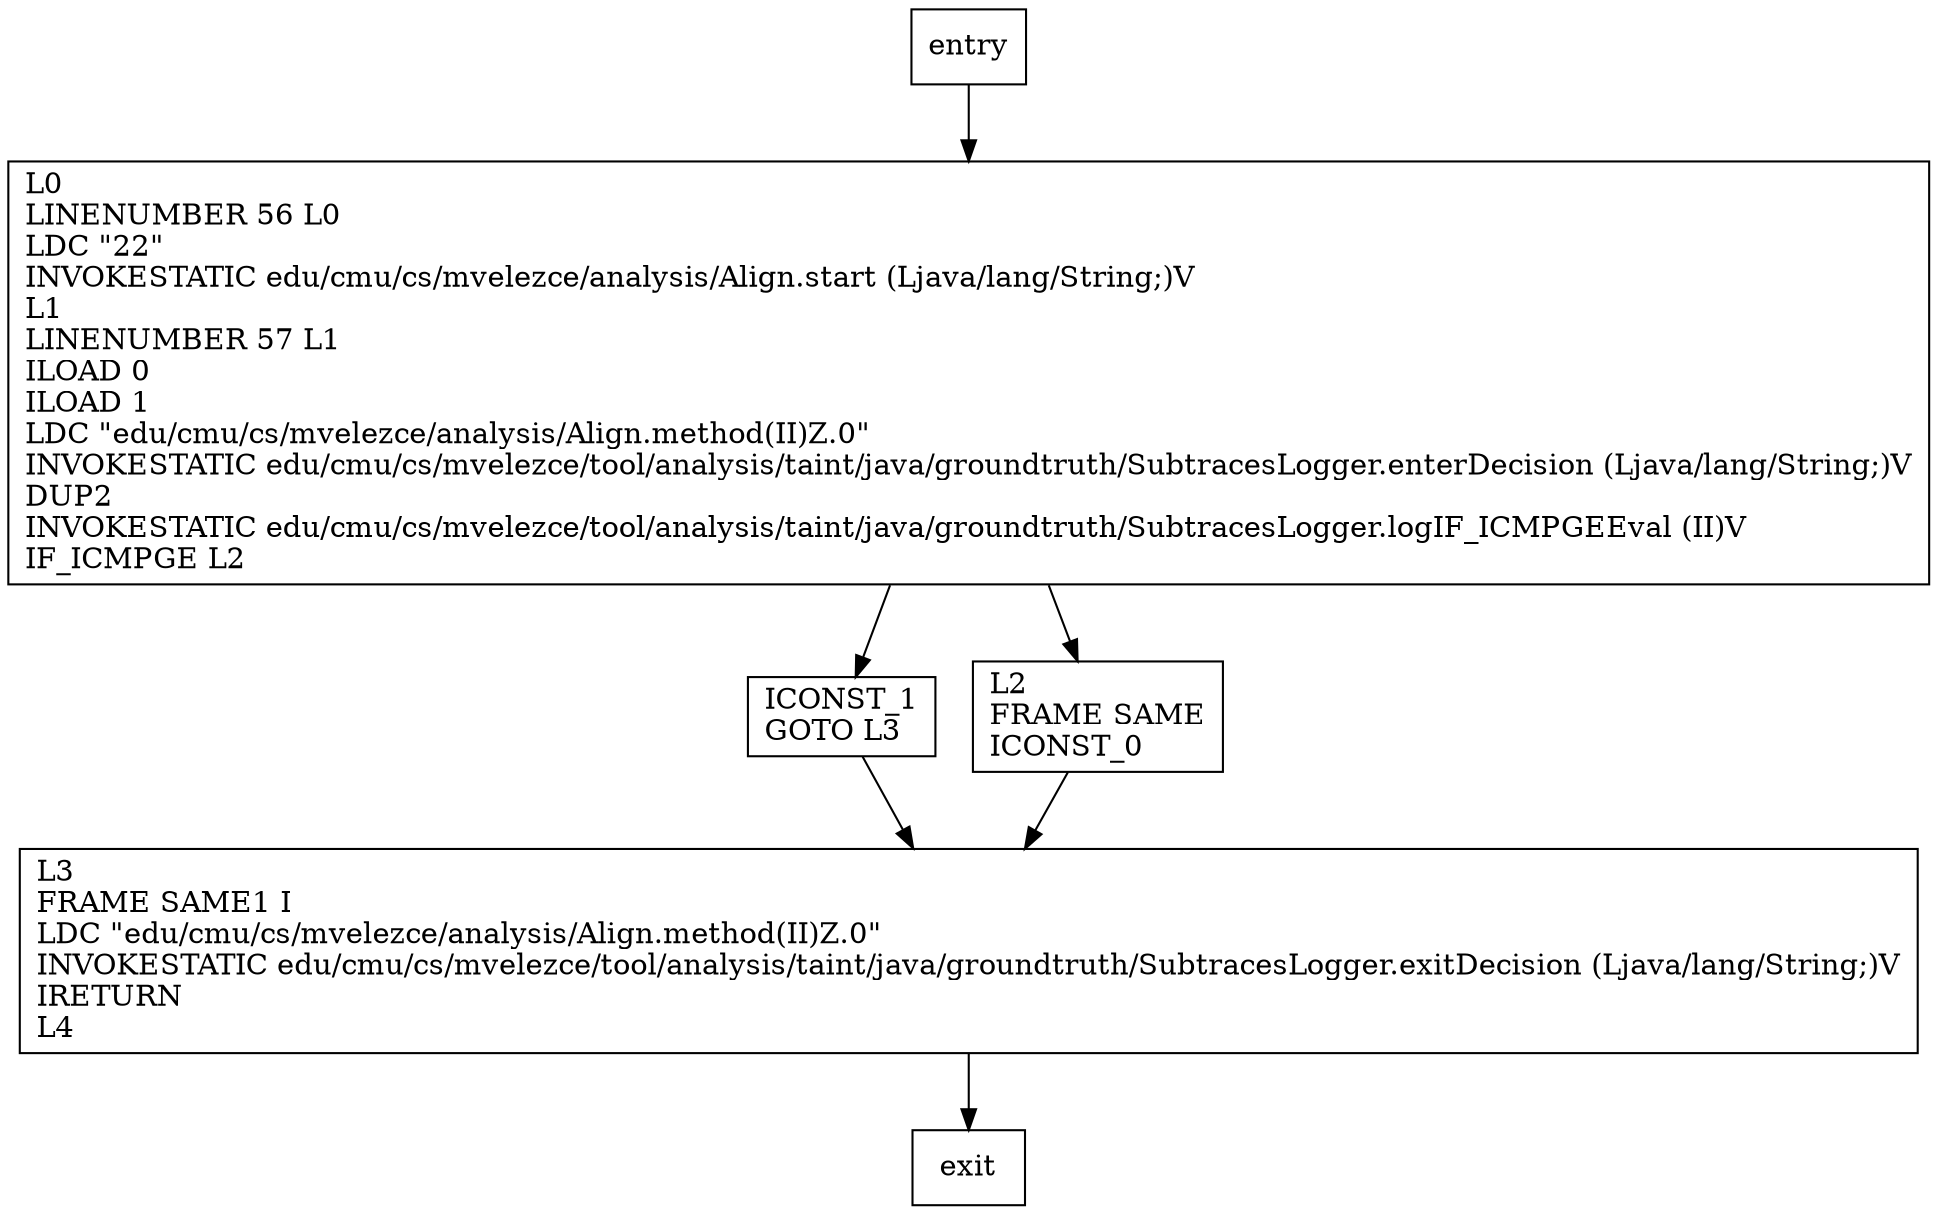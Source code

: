 digraph method {
node [shape=record];
1276421170 [label="ICONST_1\lGOTO L3\l"];
1645139084 [label="L2\lFRAME SAME\lICONST_0\l"];
663216209 [label="L0\lLINENUMBER 56 L0\lLDC \"22\"\lINVOKESTATIC edu/cmu/cs/mvelezce/analysis/Align.start (Ljava/lang/String;)V\lL1\lLINENUMBER 57 L1\lILOAD 0\lILOAD 1\lLDC \"edu/cmu/cs/mvelezce/analysis/Align.method(II)Z.0\"\lINVOKESTATIC edu/cmu/cs/mvelezce/tool/analysis/taint/java/groundtruth/SubtracesLogger.enterDecision (Ljava/lang/String;)V\lDUP2\lINVOKESTATIC edu/cmu/cs/mvelezce/tool/analysis/taint/java/groundtruth/SubtracesLogger.logIF_ICMPGEEval (II)V\lIF_ICMPGE L2\l"];
766843995 [label="L3\lFRAME SAME1 I\lLDC \"edu/cmu/cs/mvelezce/analysis/Align.method(II)Z.0\"\lINVOKESTATIC edu/cmu/cs/mvelezce/tool/analysis/taint/java/groundtruth/SubtracesLogger.exitDecision (Ljava/lang/String;)V\lIRETURN\lL4\l"];
entry;
exit;
entry -> 663216209;
1276421170 -> 766843995;
1645139084 -> 766843995;
663216209 -> 1276421170;
663216209 -> 1645139084;
766843995 -> exit;
}
